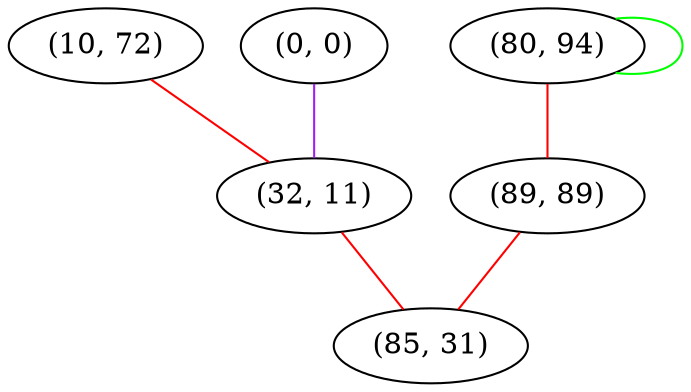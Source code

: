 graph "" {
"(10, 72)";
"(0, 0)";
"(80, 94)";
"(89, 89)";
"(32, 11)";
"(85, 31)";
"(10, 72)" -- "(32, 11)"  [color=red, key=0, weight=1];
"(0, 0)" -- "(32, 11)"  [color=purple, key=0, weight=4];
"(80, 94)" -- "(80, 94)"  [color=green, key=0, weight=2];
"(80, 94)" -- "(89, 89)"  [color=red, key=0, weight=1];
"(89, 89)" -- "(85, 31)"  [color=red, key=0, weight=1];
"(32, 11)" -- "(85, 31)"  [color=red, key=0, weight=1];
}
